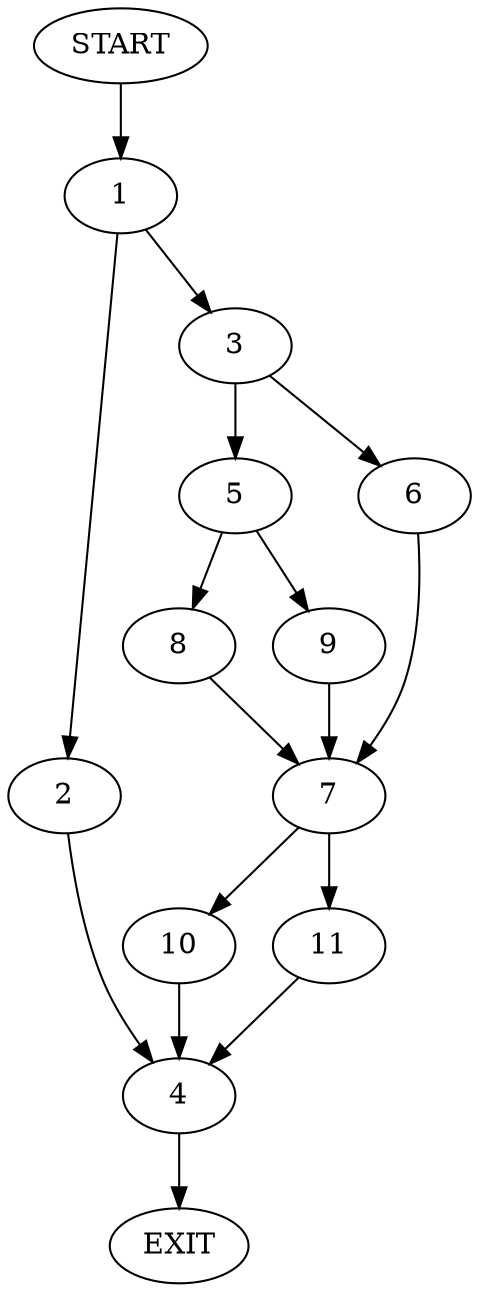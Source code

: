 digraph {
0 [label="START"]
12 [label="EXIT"]
0 -> 1
1 -> 2
1 -> 3
2 -> 4
3 -> 5
3 -> 6
6 -> 7
5 -> 8
5 -> 9
7 -> 10
7 -> 11
9 -> 7
8 -> 7
10 -> 4
11 -> 4
4 -> 12
}

